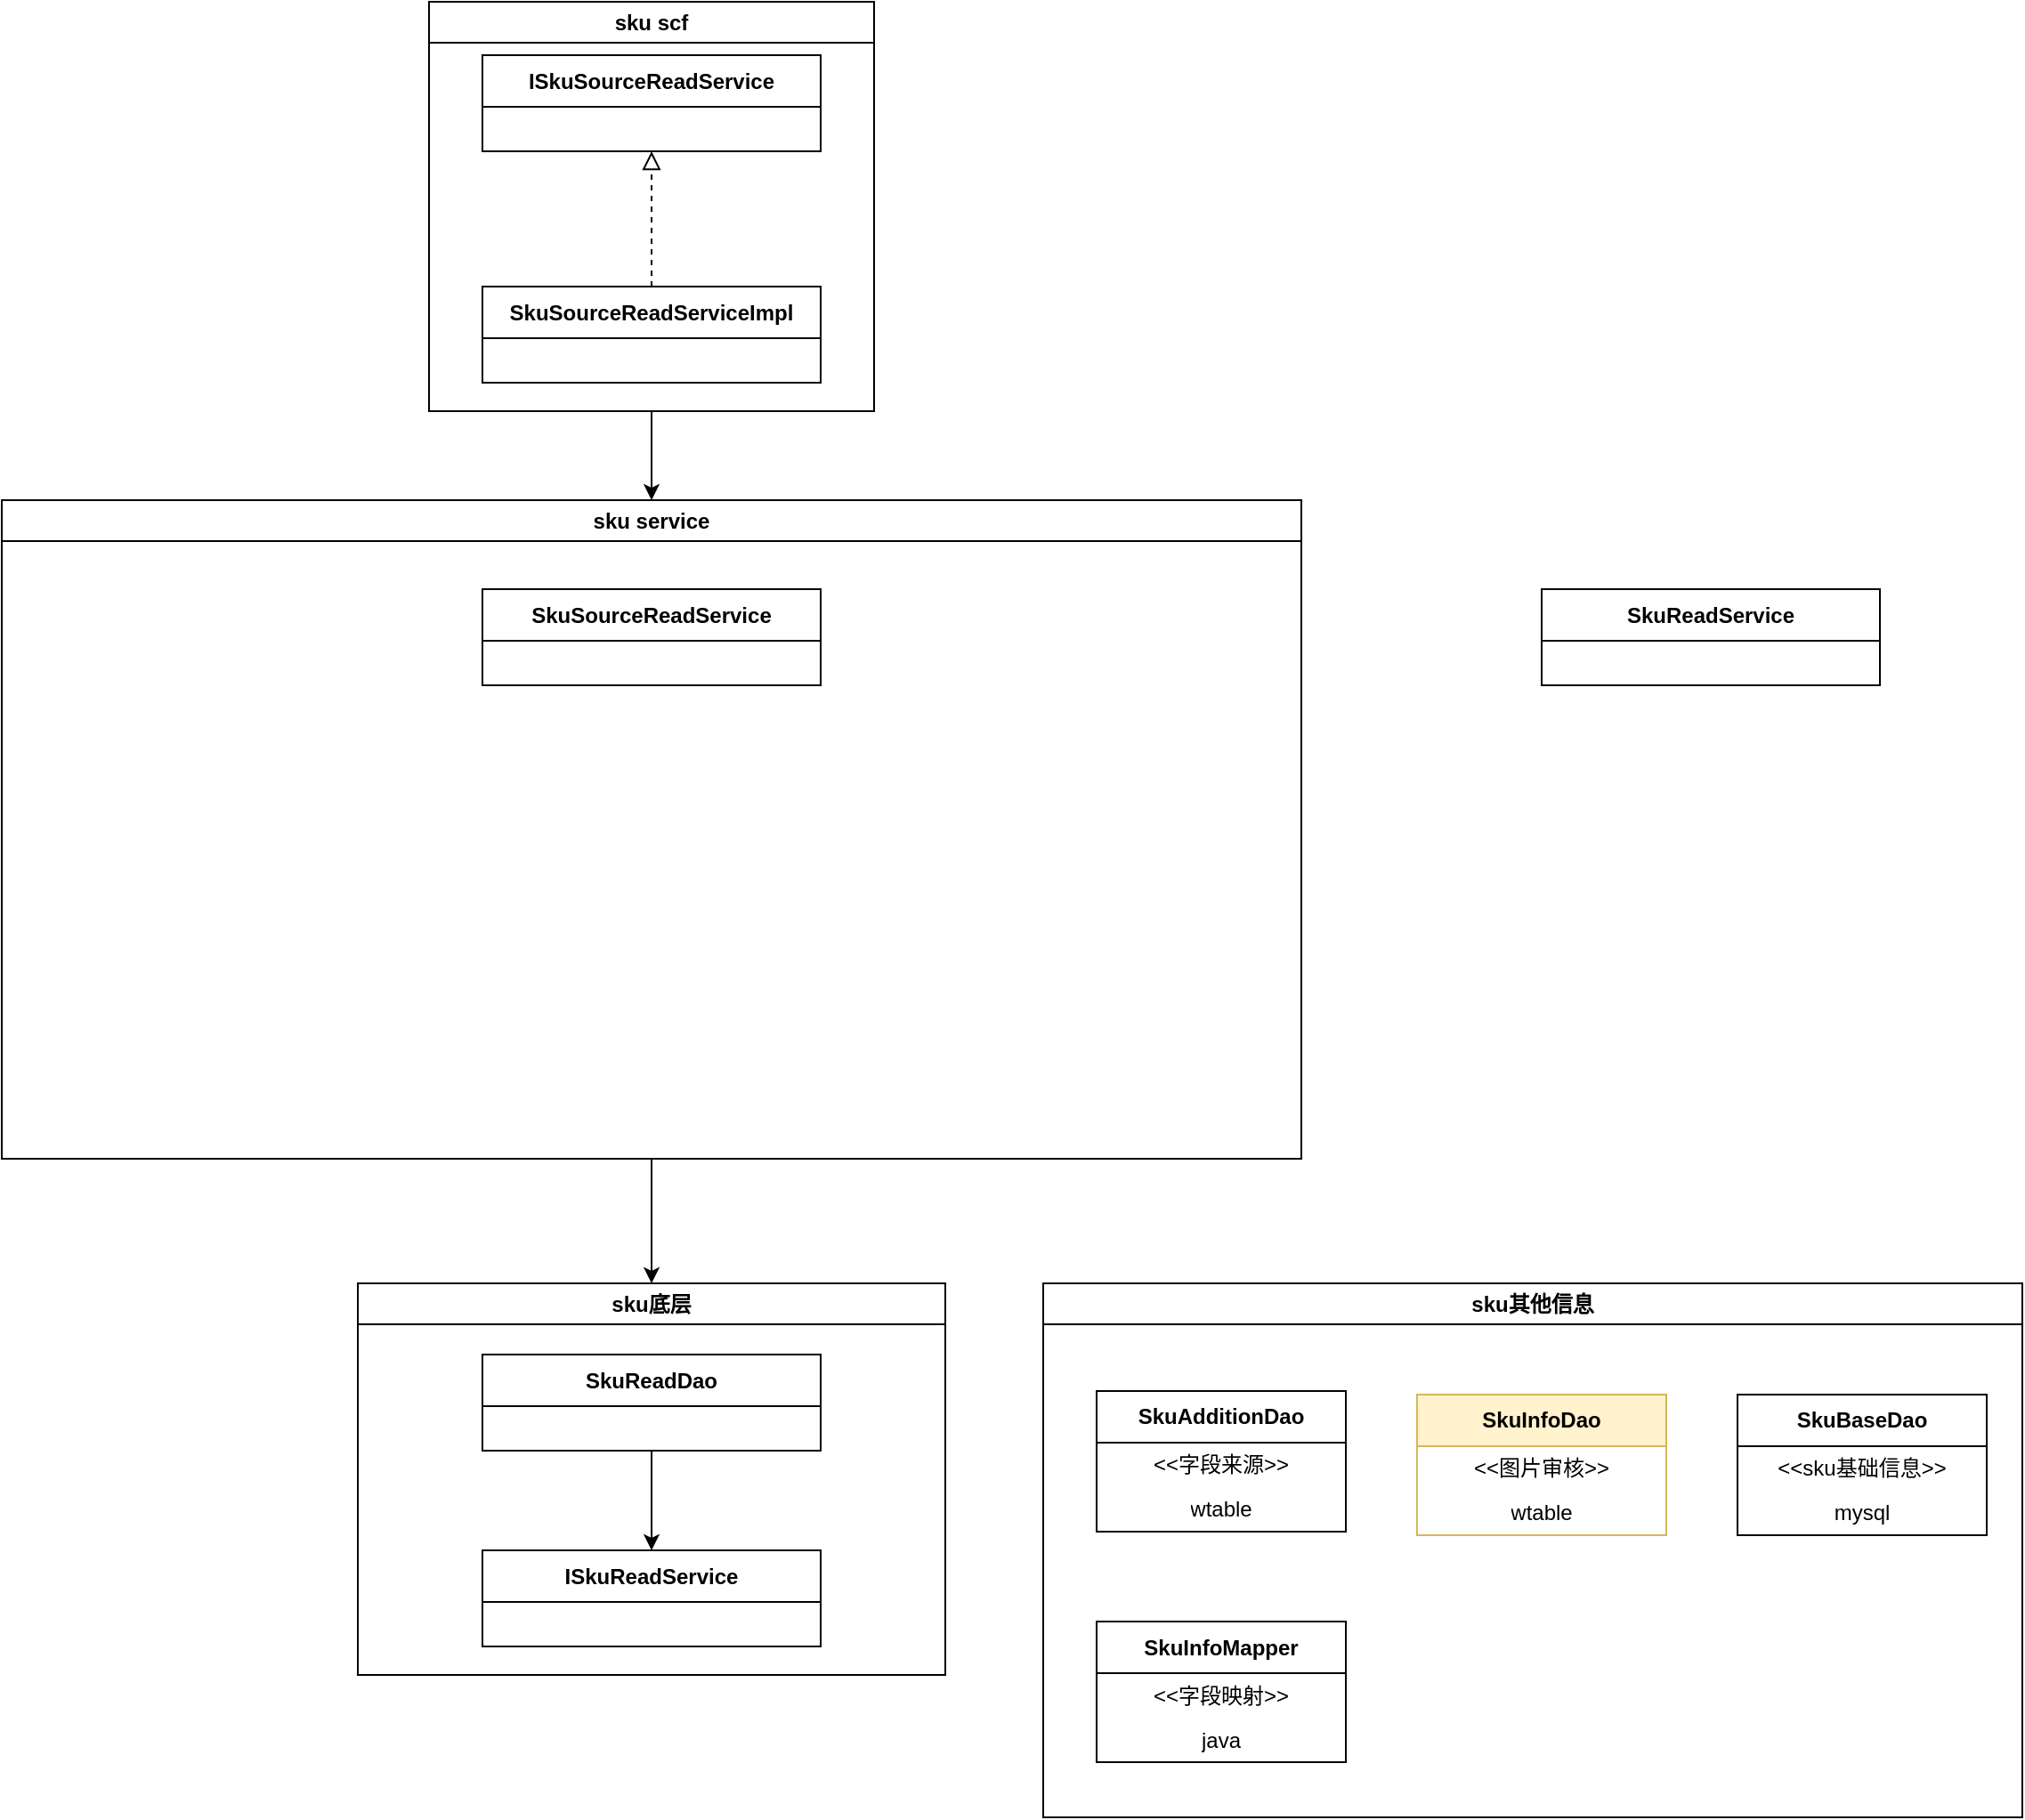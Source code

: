 <mxfile version="21.1.2" type="github">
  <diagram name="第 1 页" id="BndNgIJzRDe3G5UoNYTP">
    <mxGraphModel dx="1733" dy="1824" grid="1" gridSize="10" guides="1" tooltips="1" connect="1" arrows="1" fold="1" page="1" pageScale="1" pageWidth="827" pageHeight="1169" math="0" shadow="0">
      <root>
        <mxCell id="0" />
        <mxCell id="1" parent="0" />
        <mxCell id="i1syKJWaKquGhpQjHUvx-15" value="sku底层" style="swimlane;whiteSpace=wrap;html=1;" vertex="1" parent="1">
          <mxGeometry x="15" y="530" width="330" height="220" as="geometry" />
        </mxCell>
        <mxCell id="i1syKJWaKquGhpQjHUvx-11" value="SkuReadDao" style="swimlane;fontStyle=1;align=center;verticalAlign=middle;childLayout=stackLayout;horizontal=1;startSize=29;horizontalStack=0;resizeParent=1;resizeParentMax=0;resizeLast=0;collapsible=0;marginBottom=0;html=1;whiteSpace=wrap;" vertex="1" parent="i1syKJWaKquGhpQjHUvx-15">
          <mxGeometry x="70" y="40" width="190" height="54" as="geometry" />
        </mxCell>
        <mxCell id="i1syKJWaKquGhpQjHUvx-13" value="ISkuReadService" style="swimlane;fontStyle=1;align=center;verticalAlign=middle;childLayout=stackLayout;horizontal=1;startSize=29;horizontalStack=0;resizeParent=1;resizeParentMax=0;resizeLast=0;collapsible=0;marginBottom=0;html=1;whiteSpace=wrap;" vertex="1" parent="i1syKJWaKquGhpQjHUvx-15">
          <mxGeometry x="70" y="150" width="190" height="54" as="geometry" />
        </mxCell>
        <mxCell id="i1syKJWaKquGhpQjHUvx-14" style="edgeStyle=orthogonalEdgeStyle;rounded=0;orthogonalLoop=1;jettySize=auto;html=1;entryX=0.5;entryY=0;entryDx=0;entryDy=0;" edge="1" parent="i1syKJWaKquGhpQjHUvx-15" source="i1syKJWaKquGhpQjHUvx-11" target="i1syKJWaKquGhpQjHUvx-13">
          <mxGeometry relative="1" as="geometry" />
        </mxCell>
        <mxCell id="i1syKJWaKquGhpQjHUvx-21" style="edgeStyle=orthogonalEdgeStyle;rounded=0;orthogonalLoop=1;jettySize=auto;html=1;entryX=0.5;entryY=0;entryDx=0;entryDy=0;" edge="1" parent="1" source="i1syKJWaKquGhpQjHUvx-16" target="i1syKJWaKquGhpQjHUvx-20">
          <mxGeometry relative="1" as="geometry" />
        </mxCell>
        <mxCell id="i1syKJWaKquGhpQjHUvx-16" value="sku scf" style="swimlane;whiteSpace=wrap;html=1;" vertex="1" parent="1">
          <mxGeometry x="55" y="-190" width="250" height="230" as="geometry" />
        </mxCell>
        <mxCell id="i1syKJWaKquGhpQjHUvx-3" value="ISkuSourceReadService" style="swimlane;fontStyle=1;align=center;verticalAlign=middle;childLayout=stackLayout;horizontal=1;startSize=29;horizontalStack=0;resizeParent=1;resizeParentMax=0;resizeLast=0;collapsible=0;marginBottom=0;html=1;whiteSpace=wrap;" vertex="1" parent="i1syKJWaKquGhpQjHUvx-16">
          <mxGeometry x="30" y="30" width="190" height="54" as="geometry" />
        </mxCell>
        <mxCell id="i1syKJWaKquGhpQjHUvx-6" value="SkuSourceReadServiceImpl" style="swimlane;fontStyle=1;align=center;verticalAlign=middle;childLayout=stackLayout;horizontal=1;startSize=29;horizontalStack=0;resizeParent=1;resizeParentMax=0;resizeLast=0;collapsible=0;marginBottom=0;html=1;whiteSpace=wrap;" vertex="1" parent="i1syKJWaKquGhpQjHUvx-16">
          <mxGeometry x="30" y="160" width="190" height="54" as="geometry" />
        </mxCell>
        <mxCell id="i1syKJWaKquGhpQjHUvx-10" value="" style="endArrow=block;startArrow=none;endFill=0;startFill=0;endSize=8;html=1;verticalAlign=bottom;dashed=1;labelBackgroundColor=none;rounded=0;exitX=0.5;exitY=0;exitDx=0;exitDy=0;" edge="1" parent="i1syKJWaKquGhpQjHUvx-16" source="i1syKJWaKquGhpQjHUvx-6">
          <mxGeometry width="160" relative="1" as="geometry">
            <mxPoint x="130" y="130" as="sourcePoint" />
            <mxPoint x="125" y="84" as="targetPoint" />
          </mxGeometry>
        </mxCell>
        <mxCell id="i1syKJWaKquGhpQjHUvx-22" style="edgeStyle=orthogonalEdgeStyle;rounded=0;orthogonalLoop=1;jettySize=auto;html=1;entryX=0.5;entryY=0;entryDx=0;entryDy=0;" edge="1" parent="1" source="i1syKJWaKquGhpQjHUvx-20" target="i1syKJWaKquGhpQjHUvx-15">
          <mxGeometry relative="1" as="geometry" />
        </mxCell>
        <mxCell id="i1syKJWaKquGhpQjHUvx-20" value="sku service" style="swimlane;whiteSpace=wrap;html=1;" vertex="1" parent="1">
          <mxGeometry x="-185" y="90" width="730" height="370" as="geometry" />
        </mxCell>
        <mxCell id="i1syKJWaKquGhpQjHUvx-17" value="SkuSourceReadService" style="swimlane;fontStyle=1;align=center;verticalAlign=middle;childLayout=stackLayout;horizontal=1;startSize=29;horizontalStack=0;resizeParent=1;resizeParentMax=0;resizeLast=0;collapsible=0;marginBottom=0;html=1;whiteSpace=wrap;" vertex="1" parent="i1syKJWaKquGhpQjHUvx-20">
          <mxGeometry x="270" y="50" width="190" height="54" as="geometry" />
        </mxCell>
        <mxCell id="i1syKJWaKquGhpQjHUvx-32" value="sku其他信息" style="swimlane;whiteSpace=wrap;html=1;" vertex="1" parent="1">
          <mxGeometry x="400" y="530" width="550" height="300" as="geometry" />
        </mxCell>
        <mxCell id="i1syKJWaKquGhpQjHUvx-26" value="SkuAdditionDao" style="swimlane;fontStyle=1;align=center;verticalAlign=middle;childLayout=stackLayout;horizontal=1;startSize=29;horizontalStack=0;resizeParent=1;resizeParentMax=0;resizeLast=0;collapsible=0;marginBottom=0;html=1;whiteSpace=wrap;" vertex="1" parent="i1syKJWaKquGhpQjHUvx-32">
          <mxGeometry x="30" y="60.5" width="140" height="79" as="geometry" />
        </mxCell>
        <mxCell id="i1syKJWaKquGhpQjHUvx-27" value="&amp;lt;&amp;lt;字段来源&amp;gt;&amp;gt;" style="text;html=1;strokeColor=none;fillColor=none;align=center;verticalAlign=middle;spacingLeft=4;spacingRight=4;overflow=hidden;rotatable=0;points=[[0,0.5],[1,0.5]];portConstraint=eastwest;whiteSpace=wrap;" vertex="1" parent="i1syKJWaKquGhpQjHUvx-26">
          <mxGeometry y="29" width="140" height="25" as="geometry" />
        </mxCell>
        <mxCell id="i1syKJWaKquGhpQjHUvx-31" value="wtable" style="text;html=1;strokeColor=none;fillColor=none;align=center;verticalAlign=middle;spacingLeft=4;spacingRight=4;overflow=hidden;rotatable=0;points=[[0,0.5],[1,0.5]];portConstraint=eastwest;whiteSpace=wrap;" vertex="1" parent="i1syKJWaKquGhpQjHUvx-26">
          <mxGeometry y="54" width="140" height="25" as="geometry" />
        </mxCell>
        <mxCell id="i1syKJWaKquGhpQjHUvx-33" value="SkuInfoDao" style="swimlane;fontStyle=1;align=center;verticalAlign=middle;childLayout=stackLayout;horizontal=1;startSize=29;horizontalStack=0;resizeParent=1;resizeParentMax=0;resizeLast=0;collapsible=0;marginBottom=0;html=1;whiteSpace=wrap;fillColor=#fff2cc;strokeColor=#d6b656;" vertex="1" parent="i1syKJWaKquGhpQjHUvx-32">
          <mxGeometry x="210" y="62.5" width="140" height="79" as="geometry" />
        </mxCell>
        <mxCell id="i1syKJWaKquGhpQjHUvx-34" value="&amp;lt;&amp;lt;图片审核&amp;gt;&amp;gt;" style="text;html=1;strokeColor=none;fillColor=none;align=center;verticalAlign=middle;spacingLeft=4;spacingRight=4;overflow=hidden;rotatable=0;points=[[0,0.5],[1,0.5]];portConstraint=eastwest;whiteSpace=wrap;" vertex="1" parent="i1syKJWaKquGhpQjHUvx-33">
          <mxGeometry y="29" width="140" height="25" as="geometry" />
        </mxCell>
        <mxCell id="i1syKJWaKquGhpQjHUvx-35" value="wtable" style="text;html=1;strokeColor=none;fillColor=none;align=center;verticalAlign=middle;spacingLeft=4;spacingRight=4;overflow=hidden;rotatable=0;points=[[0,0.5],[1,0.5]];portConstraint=eastwest;whiteSpace=wrap;" vertex="1" parent="i1syKJWaKquGhpQjHUvx-33">
          <mxGeometry y="54" width="140" height="25" as="geometry" />
        </mxCell>
        <mxCell id="i1syKJWaKquGhpQjHUvx-37" value="SkuBaseDao" style="swimlane;fontStyle=1;align=center;verticalAlign=middle;childLayout=stackLayout;horizontal=1;startSize=29;horizontalStack=0;resizeParent=1;resizeParentMax=0;resizeLast=0;collapsible=0;marginBottom=0;html=1;whiteSpace=wrap;" vertex="1" parent="i1syKJWaKquGhpQjHUvx-32">
          <mxGeometry x="390" y="62.5" width="140" height="79" as="geometry" />
        </mxCell>
        <mxCell id="i1syKJWaKquGhpQjHUvx-38" value="&amp;lt;&amp;lt;sku基础信息&amp;gt;&amp;gt;" style="text;html=1;strokeColor=none;fillColor=none;align=center;verticalAlign=middle;spacingLeft=4;spacingRight=4;overflow=hidden;rotatable=0;points=[[0,0.5],[1,0.5]];portConstraint=eastwest;whiteSpace=wrap;" vertex="1" parent="i1syKJWaKquGhpQjHUvx-37">
          <mxGeometry y="29" width="140" height="25" as="geometry" />
        </mxCell>
        <mxCell id="i1syKJWaKquGhpQjHUvx-39" value="mysql" style="text;html=1;strokeColor=none;fillColor=none;align=center;verticalAlign=middle;spacingLeft=4;spacingRight=4;overflow=hidden;rotatable=0;points=[[0,0.5],[1,0.5]];portConstraint=eastwest;whiteSpace=wrap;" vertex="1" parent="i1syKJWaKquGhpQjHUvx-37">
          <mxGeometry y="54" width="140" height="25" as="geometry" />
        </mxCell>
        <mxCell id="i1syKJWaKquGhpQjHUvx-40" value="SkuInfoMapper" style="swimlane;fontStyle=1;align=center;verticalAlign=middle;childLayout=stackLayout;horizontal=1;startSize=29;horizontalStack=0;resizeParent=1;resizeParentMax=0;resizeLast=0;collapsible=0;marginBottom=0;html=1;whiteSpace=wrap;" vertex="1" parent="i1syKJWaKquGhpQjHUvx-32">
          <mxGeometry x="30" y="190" width="140" height="79" as="geometry" />
        </mxCell>
        <mxCell id="i1syKJWaKquGhpQjHUvx-41" value="&amp;lt;&amp;lt;字段映射&amp;gt;&amp;gt;" style="text;html=1;strokeColor=none;fillColor=none;align=center;verticalAlign=middle;spacingLeft=4;spacingRight=4;overflow=hidden;rotatable=0;points=[[0,0.5],[1,0.5]];portConstraint=eastwest;whiteSpace=wrap;" vertex="1" parent="i1syKJWaKquGhpQjHUvx-40">
          <mxGeometry y="29" width="140" height="25" as="geometry" />
        </mxCell>
        <mxCell id="i1syKJWaKquGhpQjHUvx-42" value="java" style="text;html=1;strokeColor=none;fillColor=none;align=center;verticalAlign=middle;spacingLeft=4;spacingRight=4;overflow=hidden;rotatable=0;points=[[0,0.5],[1,0.5]];portConstraint=eastwest;whiteSpace=wrap;" vertex="1" parent="i1syKJWaKquGhpQjHUvx-40">
          <mxGeometry y="54" width="140" height="25" as="geometry" />
        </mxCell>
        <mxCell id="i1syKJWaKquGhpQjHUvx-36" value="SkuReadService" style="swimlane;fontStyle=1;align=center;verticalAlign=middle;childLayout=stackLayout;horizontal=1;startSize=29;horizontalStack=0;resizeParent=1;resizeParentMax=0;resizeLast=0;collapsible=0;marginBottom=0;html=1;whiteSpace=wrap;" vertex="1" parent="1">
          <mxGeometry x="680" y="140" width="190" height="54" as="geometry" />
        </mxCell>
      </root>
    </mxGraphModel>
  </diagram>
</mxfile>
